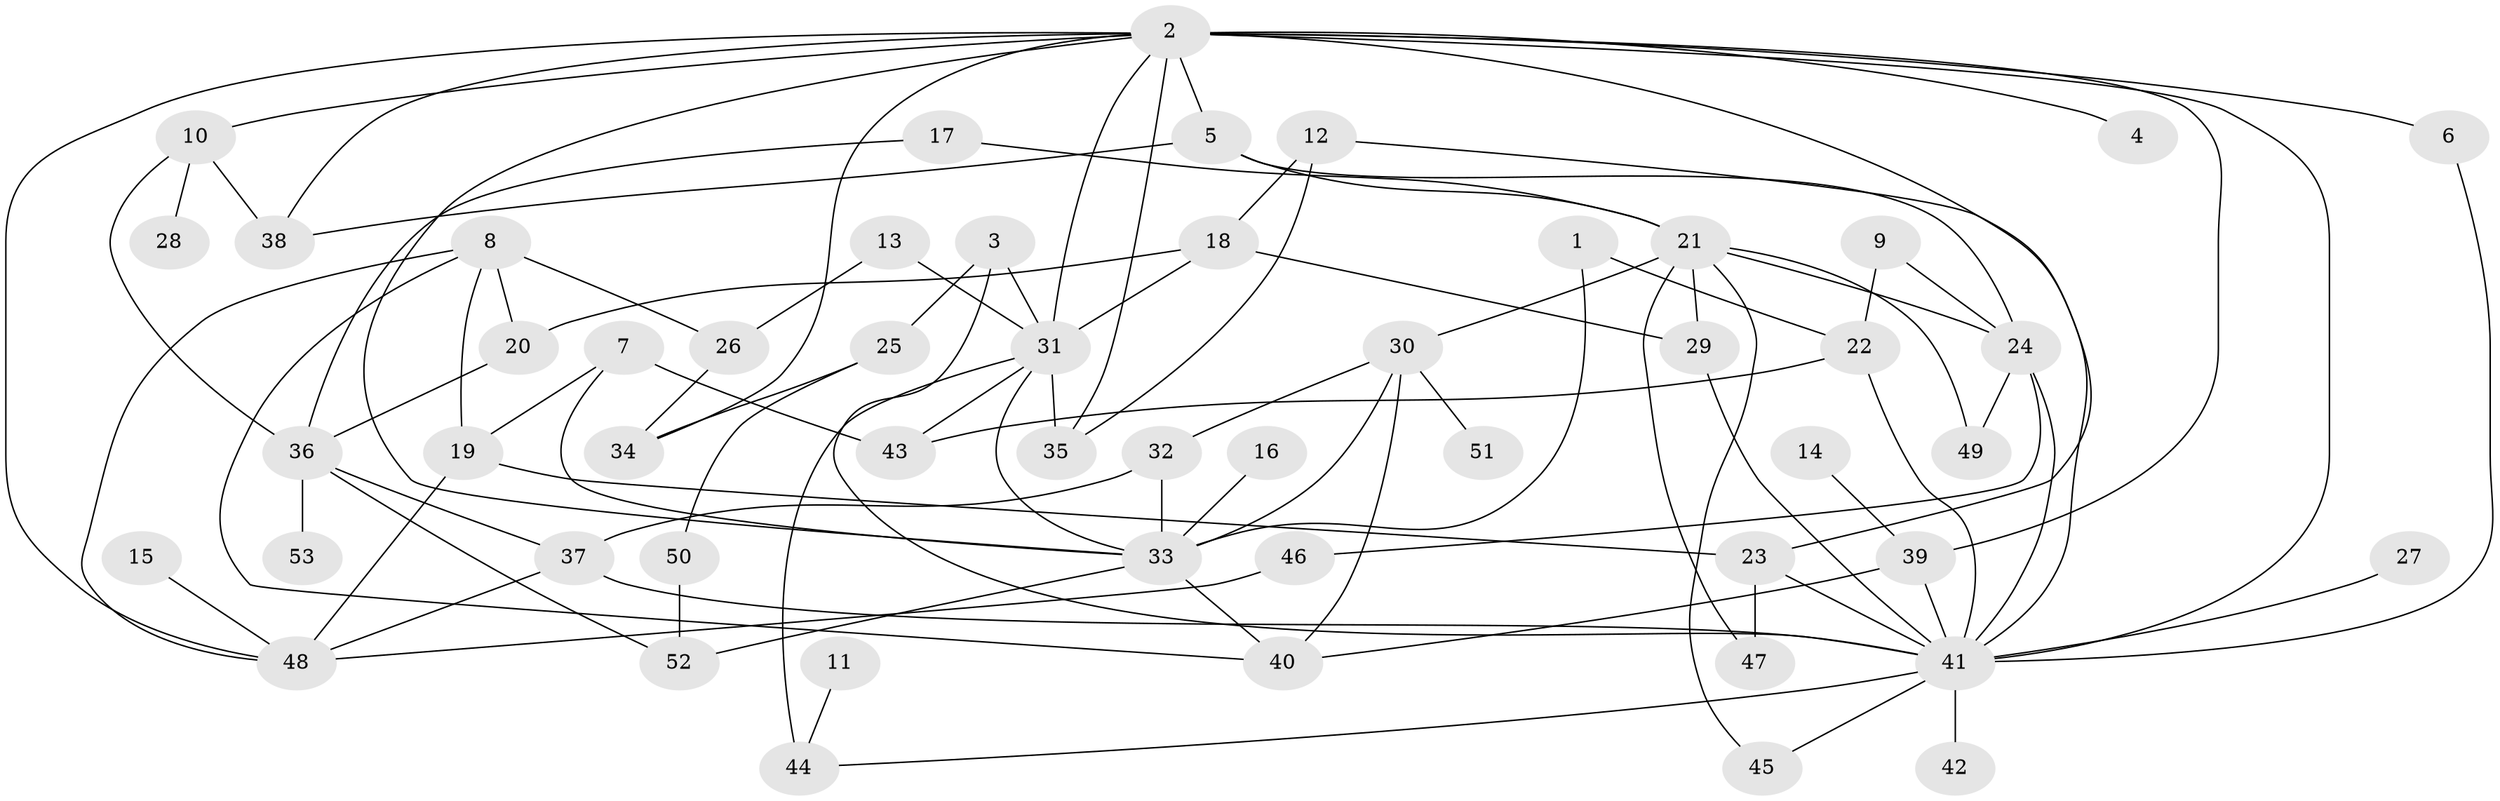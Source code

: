 // original degree distribution, {5: 0.08571428571428572, 10: 0.009523809523809525, 6: 0.009523809523809525, 3: 0.2571428571428571, 8: 0.009523809523809525, 4: 0.10476190476190476, 7: 0.02857142857142857, 2: 0.29523809523809524, 1: 0.2}
// Generated by graph-tools (version 1.1) at 2025/25/03/09/25 03:25:32]
// undirected, 53 vertices, 94 edges
graph export_dot {
graph [start="1"]
  node [color=gray90,style=filled];
  1;
  2;
  3;
  4;
  5;
  6;
  7;
  8;
  9;
  10;
  11;
  12;
  13;
  14;
  15;
  16;
  17;
  18;
  19;
  20;
  21;
  22;
  23;
  24;
  25;
  26;
  27;
  28;
  29;
  30;
  31;
  32;
  33;
  34;
  35;
  36;
  37;
  38;
  39;
  40;
  41;
  42;
  43;
  44;
  45;
  46;
  47;
  48;
  49;
  50;
  51;
  52;
  53;
  1 -- 22 [weight=1.0];
  1 -- 33 [weight=1.0];
  2 -- 4 [weight=1.0];
  2 -- 5 [weight=1.0];
  2 -- 6 [weight=1.0];
  2 -- 10 [weight=1.0];
  2 -- 23 [weight=1.0];
  2 -- 31 [weight=1.0];
  2 -- 33 [weight=1.0];
  2 -- 34 [weight=1.0];
  2 -- 35 [weight=1.0];
  2 -- 38 [weight=1.0];
  2 -- 39 [weight=1.0];
  2 -- 41 [weight=2.0];
  2 -- 48 [weight=1.0];
  3 -- 25 [weight=1.0];
  3 -- 31 [weight=1.0];
  3 -- 41 [weight=1.0];
  5 -- 21 [weight=1.0];
  5 -- 24 [weight=1.0];
  5 -- 38 [weight=1.0];
  6 -- 41 [weight=1.0];
  7 -- 19 [weight=1.0];
  7 -- 33 [weight=1.0];
  7 -- 43 [weight=1.0];
  8 -- 19 [weight=1.0];
  8 -- 20 [weight=1.0];
  8 -- 26 [weight=1.0];
  8 -- 40 [weight=1.0];
  8 -- 48 [weight=1.0];
  9 -- 22 [weight=1.0];
  9 -- 24 [weight=1.0];
  10 -- 28 [weight=1.0];
  10 -- 36 [weight=1.0];
  10 -- 38 [weight=1.0];
  11 -- 44 [weight=1.0];
  12 -- 18 [weight=1.0];
  12 -- 35 [weight=1.0];
  12 -- 41 [weight=1.0];
  13 -- 26 [weight=1.0];
  13 -- 31 [weight=1.0];
  14 -- 39 [weight=1.0];
  15 -- 48 [weight=1.0];
  16 -- 33 [weight=1.0];
  17 -- 21 [weight=1.0];
  17 -- 36 [weight=1.0];
  18 -- 20 [weight=1.0];
  18 -- 29 [weight=1.0];
  18 -- 31 [weight=1.0];
  19 -- 23 [weight=1.0];
  19 -- 48 [weight=1.0];
  20 -- 36 [weight=1.0];
  21 -- 24 [weight=1.0];
  21 -- 29 [weight=1.0];
  21 -- 30 [weight=1.0];
  21 -- 45 [weight=1.0];
  21 -- 47 [weight=1.0];
  21 -- 49 [weight=1.0];
  22 -- 41 [weight=1.0];
  22 -- 43 [weight=1.0];
  23 -- 41 [weight=1.0];
  23 -- 47 [weight=1.0];
  24 -- 41 [weight=1.0];
  24 -- 46 [weight=1.0];
  24 -- 49 [weight=1.0];
  25 -- 34 [weight=1.0];
  25 -- 50 [weight=1.0];
  26 -- 34 [weight=1.0];
  27 -- 41 [weight=1.0];
  29 -- 41 [weight=1.0];
  30 -- 32 [weight=1.0];
  30 -- 33 [weight=1.0];
  30 -- 40 [weight=1.0];
  30 -- 51 [weight=1.0];
  31 -- 33 [weight=1.0];
  31 -- 35 [weight=1.0];
  31 -- 43 [weight=1.0];
  31 -- 44 [weight=2.0];
  32 -- 33 [weight=1.0];
  32 -- 37 [weight=2.0];
  33 -- 40 [weight=1.0];
  33 -- 52 [weight=1.0];
  36 -- 37 [weight=1.0];
  36 -- 52 [weight=1.0];
  36 -- 53 [weight=1.0];
  37 -- 41 [weight=1.0];
  37 -- 48 [weight=1.0];
  39 -- 40 [weight=1.0];
  39 -- 41 [weight=1.0];
  41 -- 42 [weight=1.0];
  41 -- 44 [weight=1.0];
  41 -- 45 [weight=1.0];
  46 -- 48 [weight=1.0];
  50 -- 52 [weight=1.0];
}
